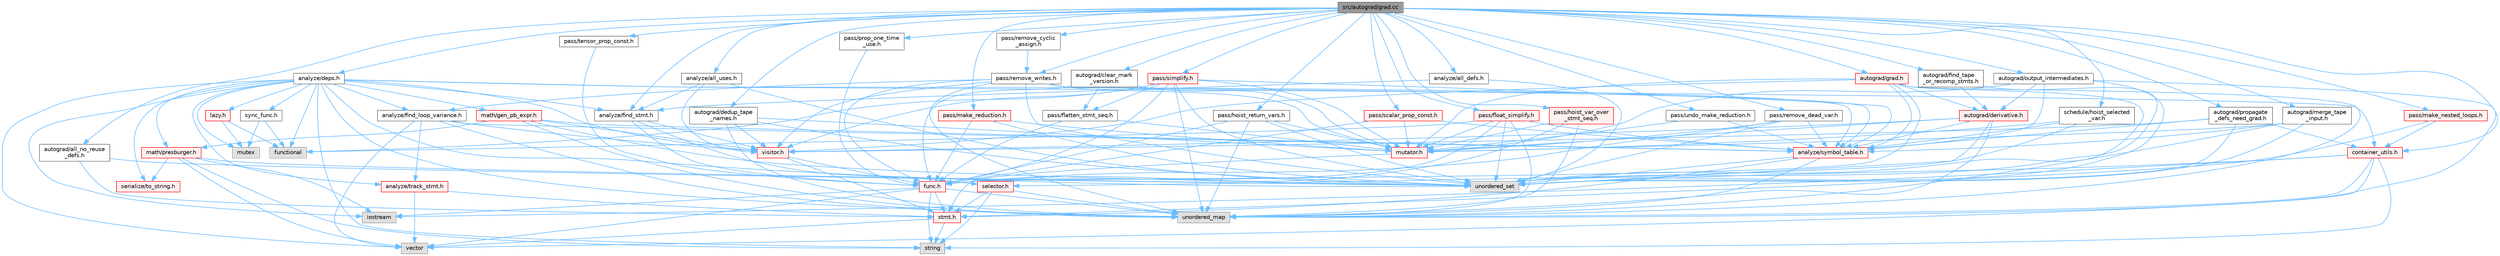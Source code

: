 digraph "src/autograd/grad.cc"
{
 // LATEX_PDF_SIZE
  bgcolor="transparent";
  edge [fontname=Helvetica,fontsize=10,labelfontname=Helvetica,labelfontsize=10];
  node [fontname=Helvetica,fontsize=10,shape=box,height=0.2,width=0.4];
  Node1 [label="src/autograd/grad.cc",height=0.2,width=0.4,color="gray40", fillcolor="grey60", style="filled", fontcolor="black",tooltip=" "];
  Node1 -> Node2 [color="steelblue1",style="solid"];
  Node2 [label="analyze/all_defs.h",height=0.2,width=0.4,color="grey40", fillcolor="white", style="filled",URL="$all__defs_8h.html",tooltip=" "];
  Node2 -> Node3 [color="steelblue1",style="solid"];
  Node3 [label="unordered_set",height=0.2,width=0.4,color="grey60", fillcolor="#E0E0E0", style="filled",tooltip=" "];
  Node2 -> Node4 [color="steelblue1",style="solid"];
  Node4 [label="analyze/find_stmt.h",height=0.2,width=0.4,color="grey40", fillcolor="white", style="filled",URL="$find__stmt_8h.html",tooltip=" "];
  Node4 -> Node5 [color="steelblue1",style="solid"];
  Node5 [label="func.h",height=0.2,width=0.4,color="red", fillcolor="#FFF0F0", style="filled",URL="$func_8h.html",tooltip=" "];
  Node5 -> Node6 [color="steelblue1",style="solid"];
  Node6 [label="iostream",height=0.2,width=0.4,color="grey60", fillcolor="#E0E0E0", style="filled",tooltip=" "];
  Node5 -> Node7 [color="steelblue1",style="solid"];
  Node7 [label="string",height=0.2,width=0.4,color="grey60", fillcolor="#E0E0E0", style="filled",tooltip=" "];
  Node5 -> Node8 [color="steelblue1",style="solid"];
  Node8 [label="unordered_map",height=0.2,width=0.4,color="grey60", fillcolor="#E0E0E0", style="filled",tooltip=" "];
  Node5 -> Node10 [color="steelblue1",style="solid"];
  Node10 [label="vector",height=0.2,width=0.4,color="grey60", fillcolor="#E0E0E0", style="filled",tooltip=" "];
  Node5 -> Node49 [color="steelblue1",style="solid"];
  Node49 [label="stmt.h",height=0.2,width=0.4,color="red", fillcolor="#FFF0F0", style="filled",URL="$stmt_8h.html",tooltip=" "];
  Node49 -> Node7 [color="steelblue1",style="solid"];
  Node49 -> Node10 [color="steelblue1",style="solid"];
  Node4 -> Node55 [color="steelblue1",style="solid"];
  Node55 [label="selector.h",height=0.2,width=0.4,color="red", fillcolor="#FFF0F0", style="filled",URL="$selector_8h.html",tooltip=" "];
  Node55 -> Node7 [color="steelblue1",style="solid"];
  Node55 -> Node8 [color="steelblue1",style="solid"];
  Node55 -> Node49 [color="steelblue1",style="solid"];
  Node4 -> Node56 [color="steelblue1",style="solid"];
  Node56 [label="visitor.h",height=0.2,width=0.4,color="red", fillcolor="#FFF0F0", style="filled",URL="$visitor_8h.html",tooltip=" "];
  Node56 -> Node5 [color="steelblue1",style="solid"];
  Node56 -> Node49 [color="steelblue1",style="solid"];
  Node1 -> Node61 [color="steelblue1",style="solid"];
  Node61 [label="analyze/all_uses.h",height=0.2,width=0.4,color="grey40", fillcolor="white", style="filled",URL="$all__uses_8h.html",tooltip=" "];
  Node61 -> Node3 [color="steelblue1",style="solid"];
  Node61 -> Node4 [color="steelblue1",style="solid"];
  Node61 -> Node56 [color="steelblue1",style="solid"];
  Node1 -> Node62 [color="steelblue1",style="solid"];
  Node62 [label="analyze/deps.h",height=0.2,width=0.4,color="grey40", fillcolor="white", style="filled",URL="$deps_8h.html",tooltip=" "];
  Node62 -> Node13 [color="steelblue1",style="solid"];
  Node13 [label="functional",height=0.2,width=0.4,color="grey60", fillcolor="#E0E0E0", style="filled",tooltip=" "];
  Node62 -> Node6 [color="steelblue1",style="solid"];
  Node62 -> Node59 [color="steelblue1",style="solid"];
  Node59 [label="mutex",height=0.2,width=0.4,color="grey60", fillcolor="#E0E0E0", style="filled",tooltip=" "];
  Node62 -> Node7 [color="steelblue1",style="solid"];
  Node62 -> Node8 [color="steelblue1",style="solid"];
  Node62 -> Node3 [color="steelblue1",style="solid"];
  Node62 -> Node10 [color="steelblue1",style="solid"];
  Node62 -> Node63 [color="steelblue1",style="solid"];
  Node63 [label="analyze/find_loop_variance.h",height=0.2,width=0.4,color="grey40", fillcolor="white", style="filled",URL="$find__loop__variance_8h.html",tooltip=" "];
  Node63 -> Node8 [color="steelblue1",style="solid"];
  Node63 -> Node10 [color="steelblue1",style="solid"];
  Node63 -> Node64 [color="steelblue1",style="solid"];
  Node64 [label="analyze/symbol_table.h",height=0.2,width=0.4,color="red", fillcolor="#FFF0F0", style="filled",URL="$symbol__table_8h.html",tooltip=" "];
  Node64 -> Node8 [color="steelblue1",style="solid"];
  Node64 -> Node3 [color="steelblue1",style="solid"];
  Node64 -> Node49 [color="steelblue1",style="solid"];
  Node63 -> Node66 [color="steelblue1",style="solid"];
  Node66 [label="analyze/track_stmt.h",height=0.2,width=0.4,color="red", fillcolor="#FFF0F0", style="filled",URL="$track__stmt_8h.html",tooltip=" "];
  Node66 -> Node10 [color="steelblue1",style="solid"];
  Node66 -> Node49 [color="steelblue1",style="solid"];
  Node63 -> Node56 [color="steelblue1",style="solid"];
  Node62 -> Node4 [color="steelblue1",style="solid"];
  Node62 -> Node64 [color="steelblue1",style="solid"];
  Node62 -> Node66 [color="steelblue1",style="solid"];
  Node62 -> Node33 [color="steelblue1",style="solid"];
  Node33 [label="container_utils.h",height=0.2,width=0.4,color="red", fillcolor="#FFF0F0", style="filled",URL="$container__utils_8h.html",tooltip=" "];
  Node33 -> Node6 [color="steelblue1",style="solid"];
  Node33 -> Node7 [color="steelblue1",style="solid"];
  Node33 -> Node8 [color="steelblue1",style="solid"];
  Node33 -> Node3 [color="steelblue1",style="solid"];
  Node33 -> Node10 [color="steelblue1",style="solid"];
  Node62 -> Node67 [color="steelblue1",style="solid"];
  Node67 [label="lazy.h",height=0.2,width=0.4,color="red", fillcolor="#FFF0F0", style="filled",URL="$lazy_8h.html",tooltip=" "];
  Node67 -> Node13 [color="steelblue1",style="solid"];
  Node67 -> Node59 [color="steelblue1",style="solid"];
  Node62 -> Node68 [color="steelblue1",style="solid"];
  Node68 [label="math/gen_pb_expr.h",height=0.2,width=0.4,color="red", fillcolor="#FFF0F0", style="filled",URL="$gen__pb__expr_8h.html",tooltip=" "];
  Node68 -> Node8 [color="steelblue1",style="solid"];
  Node68 -> Node3 [color="steelblue1",style="solid"];
  Node68 -> Node64 [color="steelblue1",style="solid"];
  Node68 -> Node70 [color="steelblue1",style="solid"];
  Node70 [label="math/presburger.h",height=0.2,width=0.4,color="red", fillcolor="#FFF0F0", style="filled",URL="$presburger_8h.html",tooltip=" "];
  Node70 -> Node6 [color="steelblue1",style="solid"];
  Node70 -> Node7 [color="steelblue1",style="solid"];
  Node70 -> Node3 [color="steelblue1",style="solid"];
  Node70 -> Node10 [color="steelblue1",style="solid"];
  Node70 -> Node28 [color="steelblue1",style="solid"];
  Node28 [label="serialize/to_string.h",height=0.2,width=0.4,color="red", fillcolor="#FFF0F0", style="filled",URL="$to__string_8h.html",tooltip=" "];
  Node68 -> Node56 [color="steelblue1",style="solid"];
  Node62 -> Node70 [color="steelblue1",style="solid"];
  Node62 -> Node28 [color="steelblue1",style="solid"];
  Node62 -> Node87 [color="steelblue1",style="solid"];
  Node87 [label="sync_func.h",height=0.2,width=0.4,color="grey40", fillcolor="white", style="filled",URL="$sync__func_8h.html",tooltip=" "];
  Node87 -> Node13 [color="steelblue1",style="solid"];
  Node87 -> Node59 [color="steelblue1",style="solid"];
  Node62 -> Node56 [color="steelblue1",style="solid"];
  Node1 -> Node4 [color="steelblue1",style="solid"];
  Node1 -> Node88 [color="steelblue1",style="solid"];
  Node88 [label="autograd/all_no_reuse\l_defs.h",height=0.2,width=0.4,color="grey40", fillcolor="white", style="filled",URL="$all__no__reuse__defs_8h.html",tooltip=" "];
  Node88 -> Node3 [color="steelblue1",style="solid"];
  Node88 -> Node49 [color="steelblue1",style="solid"];
  Node1 -> Node89 [color="steelblue1",style="solid"];
  Node89 [label="autograd/clear_mark\l_version.h",height=0.2,width=0.4,color="grey40", fillcolor="white", style="filled",URL="$clear__mark__version_8h.html",tooltip=" "];
  Node89 -> Node5 [color="steelblue1",style="solid"];
  Node89 -> Node90 [color="steelblue1",style="solid"];
  Node90 [label="mutator.h",height=0.2,width=0.4,color="red", fillcolor="#FFF0F0", style="filled",URL="$mutator_8h.html",tooltip=" "];
  Node90 -> Node49 [color="steelblue1",style="solid"];
  Node89 -> Node91 [color="steelblue1",style="solid"];
  Node91 [label="pass/flatten_stmt_seq.h",height=0.2,width=0.4,color="grey40", fillcolor="white", style="filled",URL="$flatten__stmt__seq_8h.html",tooltip=" "];
  Node91 -> Node5 [color="steelblue1",style="solid"];
  Node91 -> Node90 [color="steelblue1",style="solid"];
  Node1 -> Node92 [color="steelblue1",style="solid"];
  Node92 [label="autograd/dedup_tape\l_names.h",height=0.2,width=0.4,color="grey40", fillcolor="white", style="filled",URL="$dedup__tape__names_8h.html",tooltip=" "];
  Node92 -> Node8 [color="steelblue1",style="solid"];
  Node92 -> Node3 [color="steelblue1",style="solid"];
  Node92 -> Node90 [color="steelblue1",style="solid"];
  Node92 -> Node56 [color="steelblue1",style="solid"];
  Node1 -> Node93 [color="steelblue1",style="solid"];
  Node93 [label="autograd/find_tape\l_or_recomp_stmts.h",height=0.2,width=0.4,color="grey40", fillcolor="white", style="filled",URL="$find__tape__or__recomp__stmts_8h.html",tooltip=" "];
  Node93 -> Node3 [color="steelblue1",style="solid"];
  Node93 -> Node94 [color="steelblue1",style="solid"];
  Node94 [label="autograd/derivative.h",height=0.2,width=0.4,color="red", fillcolor="#FFF0F0", style="filled",URL="$derivative_8h.html",tooltip=" "];
  Node94 -> Node8 [color="steelblue1",style="solid"];
  Node94 -> Node3 [color="steelblue1",style="solid"];
  Node94 -> Node64 [color="steelblue1",style="solid"];
  Node94 -> Node90 [color="steelblue1",style="solid"];
  Node94 -> Node56 [color="steelblue1",style="solid"];
  Node1 -> Node96 [color="steelblue1",style="solid"];
  Node96 [label="autograd/grad.h",height=0.2,width=0.4,color="red", fillcolor="#FFF0F0", style="filled",URL="$grad_8h.html",tooltip=" "];
  Node96 -> Node8 [color="steelblue1",style="solid"];
  Node96 -> Node3 [color="steelblue1",style="solid"];
  Node96 -> Node64 [color="steelblue1",style="solid"];
  Node96 -> Node94 [color="steelblue1",style="solid"];
  Node96 -> Node5 [color="steelblue1",style="solid"];
  Node96 -> Node90 [color="steelblue1",style="solid"];
  Node96 -> Node56 [color="steelblue1",style="solid"];
  Node1 -> Node101 [color="steelblue1",style="solid"];
  Node101 [label="autograd/merge_tape\l_input.h",height=0.2,width=0.4,color="grey40", fillcolor="white", style="filled",URL="$merge__tape__input_8h.html",tooltip=" "];
  Node101 -> Node8 [color="steelblue1",style="solid"];
  Node101 -> Node3 [color="steelblue1",style="solid"];
  Node101 -> Node64 [color="steelblue1",style="solid"];
  Node101 -> Node90 [color="steelblue1",style="solid"];
  Node1 -> Node102 [color="steelblue1",style="solid"];
  Node102 [label="autograd/output_intermediates.h",height=0.2,width=0.4,color="grey40", fillcolor="white", style="filled",URL="$output__intermediates_8h.html",tooltip=" "];
  Node102 -> Node8 [color="steelblue1",style="solid"];
  Node102 -> Node3 [color="steelblue1",style="solid"];
  Node102 -> Node64 [color="steelblue1",style="solid"];
  Node102 -> Node94 [color="steelblue1",style="solid"];
  Node102 -> Node90 [color="steelblue1",style="solid"];
  Node1 -> Node103 [color="steelblue1",style="solid"];
  Node103 [label="autograd/propagate\l_defs_need_grad.h",height=0.2,width=0.4,color="grey40", fillcolor="white", style="filled",URL="$propagate__defs__need__grad_8h.html",tooltip=" "];
  Node103 -> Node3 [color="steelblue1",style="solid"];
  Node103 -> Node64 [color="steelblue1",style="solid"];
  Node103 -> Node33 [color="steelblue1",style="solid"];
  Node103 -> Node56 [color="steelblue1",style="solid"];
  Node1 -> Node33 [color="steelblue1",style="solid"];
  Node1 -> Node104 [color="steelblue1",style="solid"];
  Node104 [label="pass/float_simplify.h",height=0.2,width=0.4,color="red", fillcolor="#FFF0F0", style="filled",URL="$float__simplify_8h.html",tooltip=" "];
  Node104 -> Node13 [color="steelblue1",style="solid"];
  Node104 -> Node8 [color="steelblue1",style="solid"];
  Node104 -> Node3 [color="steelblue1",style="solid"];
  Node104 -> Node64 [color="steelblue1",style="solid"];
  Node104 -> Node5 [color="steelblue1",style="solid"];
  Node104 -> Node90 [color="steelblue1",style="solid"];
  Node1 -> Node106 [color="steelblue1",style="solid"];
  Node106 [label="pass/hoist_return_vars.h",height=0.2,width=0.4,color="grey40", fillcolor="white", style="filled",URL="$hoist__return__vars_8h.html",tooltip=" "];
  Node106 -> Node8 [color="steelblue1",style="solid"];
  Node106 -> Node3 [color="steelblue1",style="solid"];
  Node106 -> Node5 [color="steelblue1",style="solid"];
  Node106 -> Node90 [color="steelblue1",style="solid"];
  Node1 -> Node107 [color="steelblue1",style="solid"];
  Node107 [label="pass/hoist_var_over\l_stmt_seq.h",height=0.2,width=0.4,color="red", fillcolor="#FFF0F0", style="filled",URL="$hoist__var__over__stmt__seq_8h.html",tooltip=" "];
  Node107 -> Node8 [color="steelblue1",style="solid"];
  Node107 -> Node5 [color="steelblue1",style="solid"];
  Node107 -> Node90 [color="steelblue1",style="solid"];
  Node1 -> Node109 [color="steelblue1",style="solid"];
  Node109 [label="pass/make_nested_loops.h",height=0.2,width=0.4,color="red", fillcolor="#FFF0F0", style="filled",URL="$make__nested__loops_8h.html",tooltip=" "];
  Node109 -> Node33 [color="steelblue1",style="solid"];
  Node109 -> Node49 [color="steelblue1",style="solid"];
  Node1 -> Node110 [color="steelblue1",style="solid"];
  Node110 [label="pass/make_reduction.h",height=0.2,width=0.4,color="red", fillcolor="#FFF0F0", style="filled",URL="$make__reduction_8h.html",tooltip=" "];
  Node110 -> Node3 [color="steelblue1",style="solid"];
  Node110 -> Node5 [color="steelblue1",style="solid"];
  Node110 -> Node90 [color="steelblue1",style="solid"];
  Node1 -> Node111 [color="steelblue1",style="solid"];
  Node111 [label="pass/prop_one_time\l_use.h",height=0.2,width=0.4,color="grey40", fillcolor="white", style="filled",URL="$prop__one__time__use_8h.html",tooltip=" "];
  Node111 -> Node5 [color="steelblue1",style="solid"];
  Node1 -> Node112 [color="steelblue1",style="solid"];
  Node112 [label="pass/remove_cyclic\l_assign.h",height=0.2,width=0.4,color="grey40", fillcolor="white", style="filled",URL="$remove__cyclic__assign_8h.html",tooltip=" "];
  Node112 -> Node113 [color="steelblue1",style="solid"];
  Node113 [label="pass/remove_writes.h",height=0.2,width=0.4,color="grey40", fillcolor="white", style="filled",URL="$remove__writes_8h.html",tooltip=" "];
  Node113 -> Node8 [color="steelblue1",style="solid"];
  Node113 -> Node3 [color="steelblue1",style="solid"];
  Node113 -> Node63 [color="steelblue1",style="solid"];
  Node113 -> Node64 [color="steelblue1",style="solid"];
  Node113 -> Node5 [color="steelblue1",style="solid"];
  Node113 -> Node90 [color="steelblue1",style="solid"];
  Node113 -> Node56 [color="steelblue1",style="solid"];
  Node1 -> Node114 [color="steelblue1",style="solid"];
  Node114 [label="pass/remove_dead_var.h",height=0.2,width=0.4,color="grey40", fillcolor="white", style="filled",URL="$remove__dead__var_8h.html",tooltip=" "];
  Node114 -> Node3 [color="steelblue1",style="solid"];
  Node114 -> Node64 [color="steelblue1",style="solid"];
  Node114 -> Node5 [color="steelblue1",style="solid"];
  Node114 -> Node90 [color="steelblue1",style="solid"];
  Node1 -> Node113 [color="steelblue1",style="solid"];
  Node1 -> Node115 [color="steelblue1",style="solid"];
  Node115 [label="pass/scalar_prop_const.h",height=0.2,width=0.4,color="red", fillcolor="#FFF0F0", style="filled",URL="$scalar__prop__const_8h.html",tooltip=" "];
  Node115 -> Node64 [color="steelblue1",style="solid"];
  Node115 -> Node5 [color="steelblue1",style="solid"];
  Node115 -> Node90 [color="steelblue1",style="solid"];
  Node1 -> Node117 [color="steelblue1",style="solid"];
  Node117 [label="pass/simplify.h",height=0.2,width=0.4,color="red", fillcolor="#FFF0F0", style="filled",URL="$simplify_8h.html",tooltip=" "];
  Node117 -> Node13 [color="steelblue1",style="solid"];
  Node117 -> Node8 [color="steelblue1",style="solid"];
  Node117 -> Node3 [color="steelblue1",style="solid"];
  Node117 -> Node64 [color="steelblue1",style="solid"];
  Node117 -> Node5 [color="steelblue1",style="solid"];
  Node117 -> Node90 [color="steelblue1",style="solid"];
  Node117 -> Node91 [color="steelblue1",style="solid"];
  Node117 -> Node56 [color="steelblue1",style="solid"];
  Node1 -> Node130 [color="steelblue1",style="solid"];
  Node130 [label="pass/tensor_prop_const.h",height=0.2,width=0.4,color="grey40", fillcolor="white", style="filled",URL="$tensor__prop__const_8h.html",tooltip=" "];
  Node130 -> Node5 [color="steelblue1",style="solid"];
  Node1 -> Node131 [color="steelblue1",style="solid"];
  Node131 [label="pass/undo_make_reduction.h",height=0.2,width=0.4,color="grey40", fillcolor="white", style="filled",URL="$undo__make__reduction_8h.html",tooltip=" "];
  Node131 -> Node64 [color="steelblue1",style="solid"];
  Node131 -> Node90 [color="steelblue1",style="solid"];
  Node1 -> Node132 [color="steelblue1",style="solid"];
  Node132 [label="schedule/hoist_selected\l_var.h",height=0.2,width=0.4,color="grey40", fillcolor="white", style="filled",URL="$hoist__selected__var_8h.html",tooltip=" "];
  Node132 -> Node64 [color="steelblue1",style="solid"];
  Node132 -> Node90 [color="steelblue1",style="solid"];
  Node132 -> Node55 [color="steelblue1",style="solid"];
}
